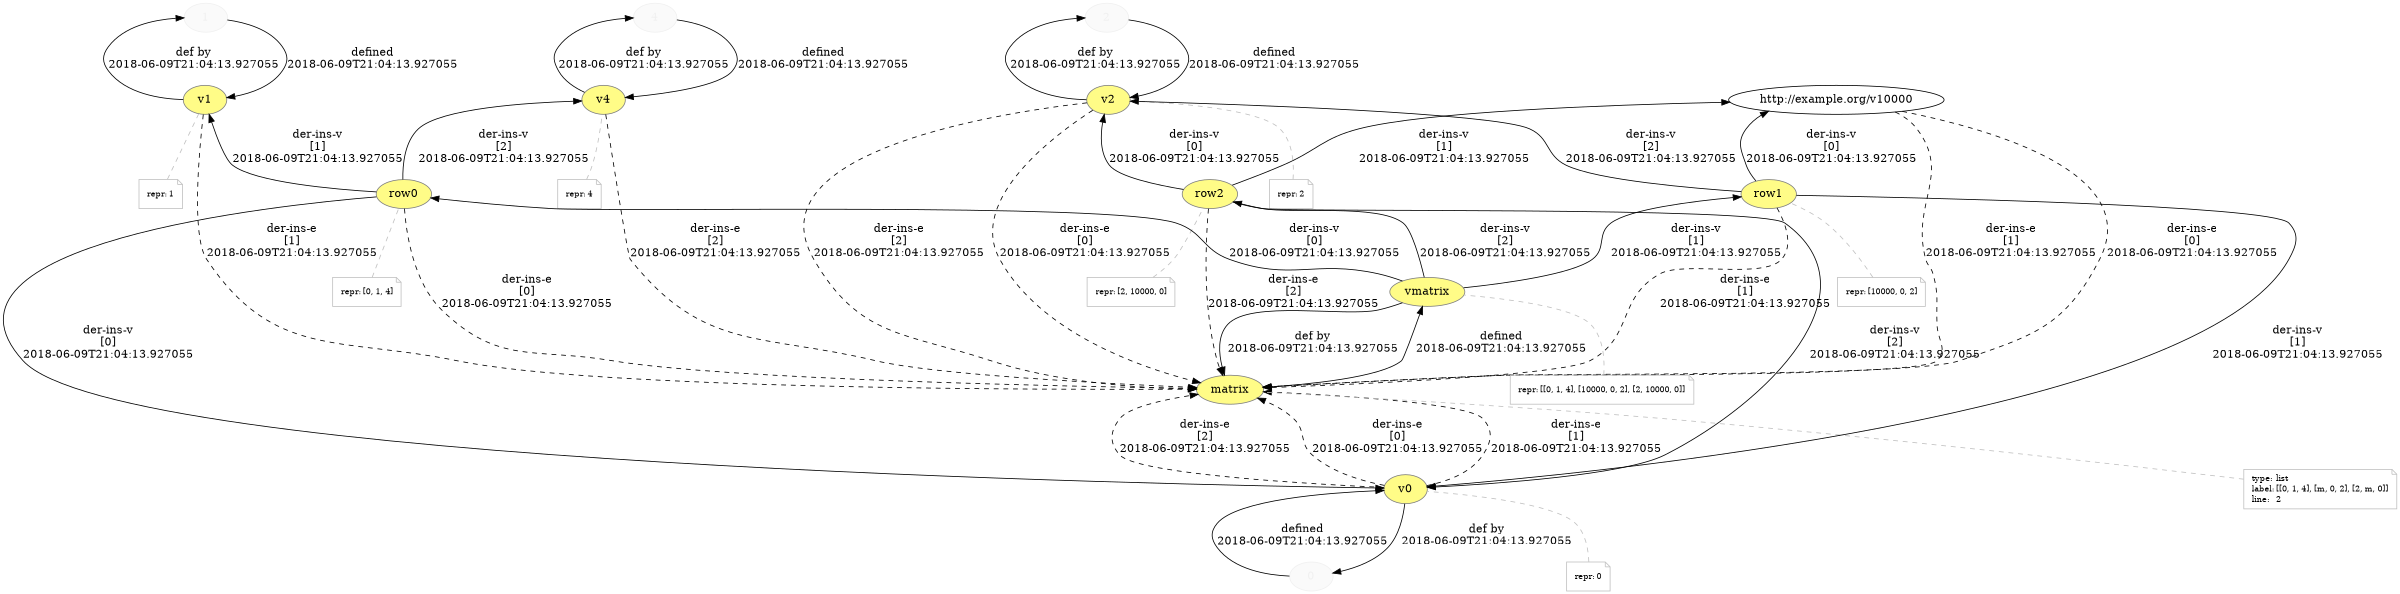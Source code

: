 digraph "PROV" { size="16,12"; rankdir="BT";
"http://example.org/0" [fillcolor="#FAFAFA",color="#F0F0F0",style="filled",fontcolor="#F0F0F0",label="0",URL="http://example.org/0"]
"http://example.org/v0" [fillcolor="#FFFC87",color="#808080",style="filled",label="v0",URL="http://example.org/v0"]
"http://example.org/v0-attrs" [color="gray",shape="note",fontsize="10",fontcolor="black",label=<<TABLE cellpadding="0" border="0">
	<TR>
	    <TD align="left">repr:</TD>
	    <TD align="left">0</TD>
	</TR>
</TABLE>>]
"http://example.org/v0-attrs" -> "http://example.org/v0" [color="gray",style="dashed",arrowhead="none"]
"http://example.org/0" -> "http://example.org/v0" [fontsize="14",distance="1.5",angle="60.0",rotation="20",label="defined
2018-06-09T21:04:13.927055"]
"http://example.org/v0" -> "http://example.org/0" [fontsize="14",distance="1.5",angle="60.0",rotation="20",label="def by
2018-06-09T21:04:13.927055"]
"http://example.org/1" [fillcolor="#FAFAFA",color="#F0F0F0",style="filled",fontcolor="#F0F0F0",label="1",URL="http://example.org/1"]
"http://example.org/v1" [fillcolor="#FFFC87",color="#808080",style="filled",label="v1",URL="http://example.org/v1"]
"http://example.org/v1-attrs" [color="gray",shape="note",fontsize="10",fontcolor="black",label=<<TABLE cellpadding="0" border="0">
	<TR>
	    <TD align="left">repr:</TD>
	    <TD align="left">1</TD>
	</TR>
</TABLE>>]
"http://example.org/v1-attrs" -> "http://example.org/v1" [color="gray",style="dashed",arrowhead="none"]
"http://example.org/1" -> "http://example.org/v1" [fontsize="14",distance="1.5",angle="60.0",rotation="20",label="defined
2018-06-09T21:04:13.927055"]
"http://example.org/v1" -> "http://example.org/1" [fontsize="14",distance="1.5",angle="60.0",rotation="20",label="def by
2018-06-09T21:04:13.927055"]
"http://example.org/4" [fillcolor="#FAFAFA",color="#F0F0F0",style="filled",fontcolor="#F0F0F0",label="4",URL="http://example.org/4"]
"http://example.org/v4" [fillcolor="#FFFC87",color="#808080",style="filled",label="v4",URL="http://example.org/v4"]
"http://example.org/v4-attrs" [color="gray",shape="note",fontsize="10",fontcolor="black",label=<<TABLE cellpadding="0" border="0">
	<TR>
	    <TD align="left">repr:</TD>
	    <TD align="left">4</TD>
	</TR>
</TABLE>>]
"http://example.org/v4-attrs" -> "http://example.org/v4" [color="gray",style="dashed",arrowhead="none"]
"http://example.org/4" -> "http://example.org/v4" [fontsize="14",distance="1.5",angle="60.0",rotation="20",label="defined
2018-06-09T21:04:13.927055"]
"http://example.org/v4" -> "http://example.org/4" [fontsize="14",distance="1.5",angle="60.0",rotation="20",label="def by
2018-06-09T21:04:13.927055"]
"http://example.org/2" [fillcolor="#FAFAFA",color="#F0F0F0",style="filled",fontcolor="#F0F0F0",label="2",URL="http://example.org/2"]
"http://example.org/v2" [fillcolor="#FFFC87",color="#808080",style="filled",label="v2",URL="http://example.org/v2"]
"http://example.org/v2-attrs" [color="gray",shape="note",fontsize="10",fontcolor="black",label=<<TABLE cellpadding="0" border="0">
	<TR>
	    <TD align="left">repr:</TD>
	    <TD align="left">2</TD>
	</TR>
</TABLE>>]
"http://example.org/v2-attrs" -> "http://example.org/v2" [color="gray",style="dashed",arrowhead="none"]
"http://example.org/2" -> "http://example.org/v2" [fontsize="14",distance="1.5",angle="60.0",rotation="20",label="defined
2018-06-09T21:04:13.927055"]
"http://example.org/v2" -> "http://example.org/2" [fontsize="14",distance="1.5",angle="60.0",rotation="20",label="def by
2018-06-09T21:04:13.927055"]
"http://example.org/matrix" [fillcolor="#FFFC87",color="#808080",style="filled",label="matrix",URL="http://example.org/matrix"]
"http://example.org/matrix-attrs" [color="gray",shape="note",fontsize="10",fontcolor="black",label=<<TABLE cellpadding="0" border="0">
	<TR>
	    <TD align="left">type:</TD>
	    <TD align="left">list</TD>
	</TR>
	<TR>
	    <TD align="left">label:</TD>
	    <TD align="left">[[0, 1, 4], [m, 0, 2], [2, m, 0]]</TD>
	</TR>
	<TR>
	    <TD align="left">line:</TD>
	    <TD align="left">2</TD>
	</TR>
</TABLE>>]
"http://example.org/matrix-attrs" -> "http://example.org/matrix" [color="gray",style="dashed",arrowhead="none"]
"http://example.org/row0" [fillcolor="#FFFC87",color="#808080",style="filled",label="row0",URL="http://example.org/row0"]
"http://example.org/row0-attrs" [color="gray",shape="note",fontsize="10",fontcolor="black",label=<<TABLE cellpadding="0" border="0">
	<TR>
	    <TD align="left">repr:</TD>
	    <TD align="left">[0, 1, 4]</TD>
	</TR>
</TABLE>>]
"http://example.org/row0-attrs" -> "http://example.org/row0" [color="gray",style="dashed",arrowhead="none"]
"http://example.org/row0" -> "http://example.org/v0" [fontsize="14",distance="1.5",angle="60.0",rotation="20",label="der-ins-v
[0]
2018-06-09T21:04:13.927055"]
"http://example.org/v0" -> "http://example.org/matrix" [fontsize="14",distance="1.5",angle="60.0",rotation="20",label="der-ins-e
[0]
2018-06-09T21:04:13.927055",style="dashed"]
"http://example.org/row0" -> "http://example.org/v1" [fontsize="14",distance="1.5",angle="60.0",rotation="20",label="der-ins-v
[1]
2018-06-09T21:04:13.927055"]
"http://example.org/v1" -> "http://example.org/matrix" [fontsize="14",distance="1.5",angle="60.0",rotation="20",label="der-ins-e
[1]
2018-06-09T21:04:13.927055",style="dashed"]
"http://example.org/row0" -> "http://example.org/v4" [fontsize="14",distance="1.5",angle="60.0",rotation="20",label="der-ins-v
[2]
2018-06-09T21:04:13.927055"]
"http://example.org/v4" -> "http://example.org/matrix" [fontsize="14",distance="1.5",angle="60.0",rotation="20",label="der-ins-e
[2]
2018-06-09T21:04:13.927055",style="dashed"]
"http://example.org/row1" [fillcolor="#FFFC87",color="#808080",style="filled",label="row1",URL="http://example.org/row1"]
"http://example.org/row1-attrs" [color="gray",shape="note",fontsize="10",fontcolor="black",label=<<TABLE cellpadding="0" border="0">
	<TR>
	    <TD align="left">repr:</TD>
	    <TD align="left">[10000, 0, 2]</TD>
	</TR>
</TABLE>>]
"http://example.org/row1-attrs" -> "http://example.org/row1" [color="gray",style="dashed",arrowhead="none"]
"http://example.org/row1" -> "http://example.org/v10000" [fontsize="14",distance="1.5",angle="60.0",rotation="20",label="der-ins-v
[0]
2018-06-09T21:04:13.927055"]
"http://example.org/v10000" -> "http://example.org/matrix" [fontsize="14",distance="1.5",angle="60.0",rotation="20",label="der-ins-e
[0]
2018-06-09T21:04:13.927055",style="dashed"]
"http://example.org/row1" -> "http://example.org/v0" [fontsize="14",distance="1.5",angle="60.0",rotation="20",label="der-ins-v
[1]
2018-06-09T21:04:13.927055"]
"http://example.org/v0" -> "http://example.org/matrix" [fontsize="14",distance="1.5",angle="60.0",rotation="20",label="der-ins-e
[1]
2018-06-09T21:04:13.927055",style="dashed"]
"http://example.org/row1" -> "http://example.org/v2" [fontsize="14",distance="1.5",angle="60.0",rotation="20",label="der-ins-v
[2]
2018-06-09T21:04:13.927055"]
"http://example.org/v2" -> "http://example.org/matrix" [fontsize="14",distance="1.5",angle="60.0",rotation="20",label="der-ins-e
[2]
2018-06-09T21:04:13.927055",style="dashed"]
"http://example.org/row2" [fillcolor="#FFFC87",color="#808080",style="filled",label="row2",URL="http://example.org/row2"]
"http://example.org/row2-attrs" [color="gray",shape="note",fontsize="10",fontcolor="black",label=<<TABLE cellpadding="0" border="0">
	<TR>
	    <TD align="left">repr:</TD>
	    <TD align="left">[2, 10000, 0]</TD>
	</TR>
</TABLE>>]
"http://example.org/row2-attrs" -> "http://example.org/row2" [color="gray",style="dashed",arrowhead="none"]
"http://example.org/row2" -> "http://example.org/v2" [fontsize="14",distance="1.5",angle="60.0",rotation="20",label="der-ins-v
[0]
2018-06-09T21:04:13.927055"]
"http://example.org/v2" -> "http://example.org/matrix" [fontsize="14",distance="1.5",angle="60.0",rotation="20",label="der-ins-e
[0]
2018-06-09T21:04:13.927055",style="dashed"]
"http://example.org/row2" -> "http://example.org/v10000" [fontsize="14",distance="1.5",angle="60.0",rotation="20",label="der-ins-v
[1]
2018-06-09T21:04:13.927055"]
"http://example.org/v10000" -> "http://example.org/matrix" [fontsize="14",distance="1.5",angle="60.0",rotation="20",label="der-ins-e
[1]
2018-06-09T21:04:13.927055",style="dashed"]
"http://example.org/row2" -> "http://example.org/v0" [fontsize="14",distance="1.5",angle="60.0",rotation="20",label="der-ins-v
[2]
2018-06-09T21:04:13.927055"]
"http://example.org/v0" -> "http://example.org/matrix" [fontsize="14",distance="1.5",angle="60.0",rotation="20",label="der-ins-e
[2]
2018-06-09T21:04:13.927055",style="dashed"]
"http://example.org/vmatrix" [fillcolor="#FFFC87",color="#808080",style="filled",label="vmatrix",URL="http://example.org/vmatrix"]
"http://example.org/vmatrix-attrs" [color="gray",shape="note",fontsize="10",fontcolor="black",label=<<TABLE cellpadding="0" border="0">
	<TR>
	    <TD align="left">repr:</TD>
	    <TD align="left">[[0, 1, 4], [10000, 0, 2], [2, 10000, 0]]</TD>
	</TR>
</TABLE>>]
"http://example.org/vmatrix-attrs" -> "http://example.org/vmatrix" [color="gray",style="dashed",arrowhead="none"]
"http://example.org/vmatrix" -> "http://example.org/row0" [fontsize="14",distance="1.5",angle="60.0",rotation="20",label="der-ins-v
[0]
2018-06-09T21:04:13.927055"]
"http://example.org/row0" -> "http://example.org/matrix" [fontsize="14",distance="1.5",angle="60.0",rotation="20",label="der-ins-e
[0]
2018-06-09T21:04:13.927055",style="dashed"]
"http://example.org/vmatrix" -> "http://example.org/row1" [fontsize="14",distance="1.5",angle="60.0",rotation="20",label="der-ins-v
[1]
2018-06-09T21:04:13.927055"]
"http://example.org/row1" -> "http://example.org/matrix" [fontsize="14",distance="1.5",angle="60.0",rotation="20",label="der-ins-e
[1]
2018-06-09T21:04:13.927055",style="dashed"]
"http://example.org/vmatrix" -> "http://example.org/row2" [fontsize="14",distance="1.5",angle="60.0",rotation="20",label="der-ins-v
[2]
2018-06-09T21:04:13.927055"]
"http://example.org/row2" -> "http://example.org/matrix" [fontsize="14",distance="1.5",angle="60.0",rotation="20",label="der-ins-e
[2]
2018-06-09T21:04:13.927055",style="dashed"]
"http://example.org/matrix" -> "http://example.org/vmatrix" [fontsize="14",distance="1.5",angle="60.0",rotation="20",label="defined
2018-06-09T21:04:13.927055"]
"http://example.org/vmatrix" -> "http://example.org/matrix" [fontsize="14",distance="1.5",angle="60.0",rotation="20",label="def by
2018-06-09T21:04:13.927055"]
}